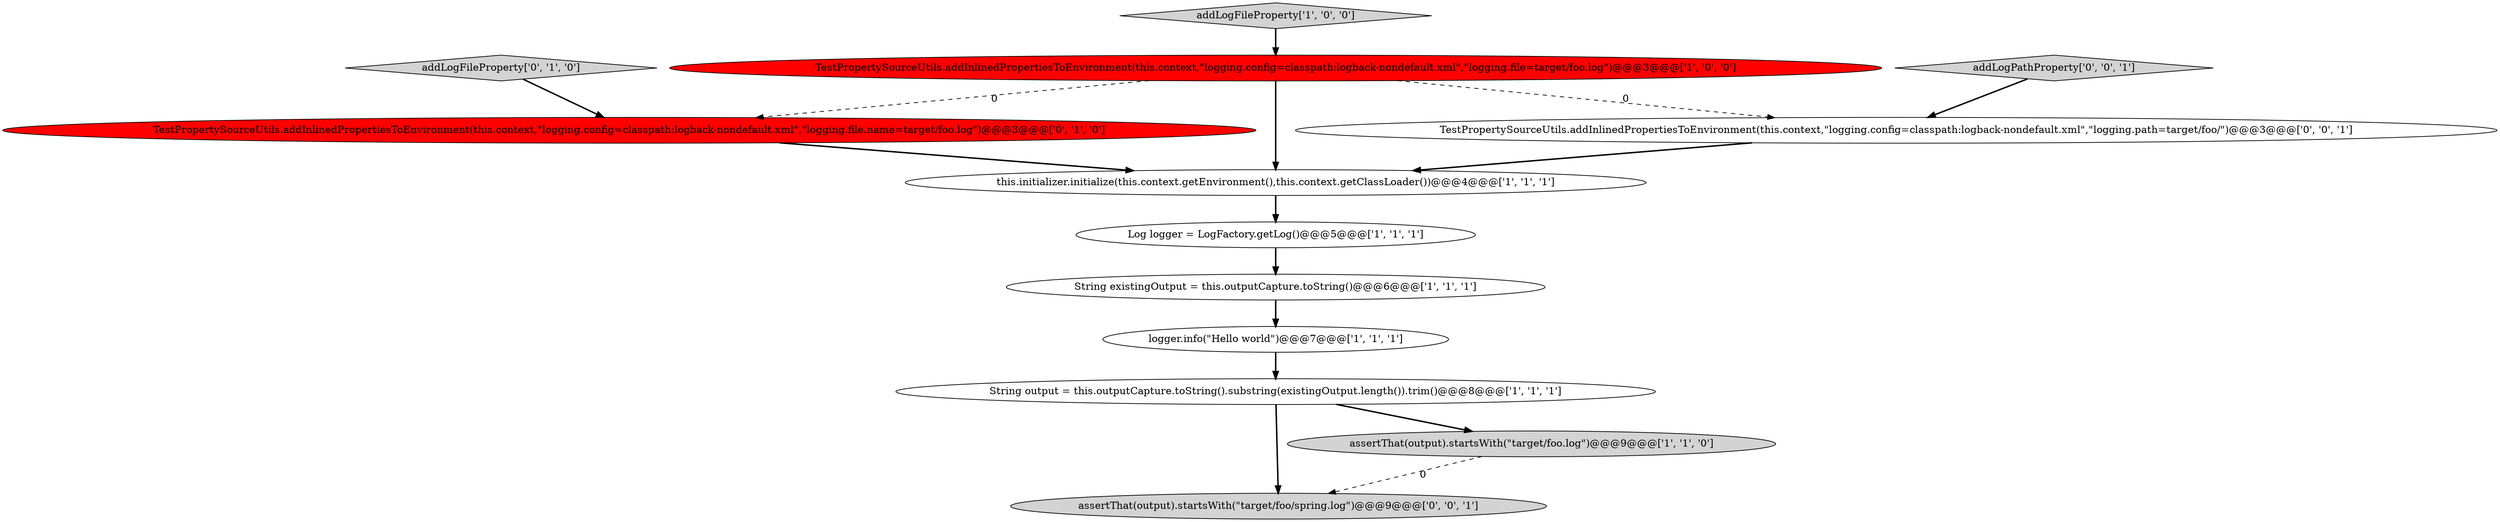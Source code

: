 digraph {
2 [style = filled, label = "TestPropertySourceUtils.addInlinedPropertiesToEnvironment(this.context,\"logging.config=classpath:logback-nondefault.xml\",\"logging.file=target/foo.log\")@@@3@@@['1', '0', '0']", fillcolor = red, shape = ellipse image = "AAA1AAABBB1BBB"];
3 [style = filled, label = "String output = this.outputCapture.toString().substring(existingOutput.length()).trim()@@@8@@@['1', '1', '1']", fillcolor = white, shape = ellipse image = "AAA0AAABBB1BBB"];
0 [style = filled, label = "String existingOutput = this.outputCapture.toString()@@@6@@@['1', '1', '1']", fillcolor = white, shape = ellipse image = "AAA0AAABBB1BBB"];
12 [style = filled, label = "TestPropertySourceUtils.addInlinedPropertiesToEnvironment(this.context,\"logging.config=classpath:logback-nondefault.xml\",\"logging.path=target/foo/\")@@@3@@@['0', '0', '1']", fillcolor = white, shape = ellipse image = "AAA0AAABBB3BBB"];
7 [style = filled, label = "logger.info(\"Hello world\")@@@7@@@['1', '1', '1']", fillcolor = white, shape = ellipse image = "AAA0AAABBB1BBB"];
1 [style = filled, label = "this.initializer.initialize(this.context.getEnvironment(),this.context.getClassLoader())@@@4@@@['1', '1', '1']", fillcolor = white, shape = ellipse image = "AAA0AAABBB1BBB"];
8 [style = filled, label = "TestPropertySourceUtils.addInlinedPropertiesToEnvironment(this.context,\"logging.config=classpath:logback-nondefault.xml\",\"logging.file.name=target/foo.log\")@@@3@@@['0', '1', '0']", fillcolor = red, shape = ellipse image = "AAA1AAABBB2BBB"];
9 [style = filled, label = "addLogFileProperty['0', '1', '0']", fillcolor = lightgray, shape = diamond image = "AAA0AAABBB2BBB"];
6 [style = filled, label = "addLogFileProperty['1', '0', '0']", fillcolor = lightgray, shape = diamond image = "AAA0AAABBB1BBB"];
10 [style = filled, label = "addLogPathProperty['0', '0', '1']", fillcolor = lightgray, shape = diamond image = "AAA0AAABBB3BBB"];
11 [style = filled, label = "assertThat(output).startsWith(\"target/foo/spring.log\")@@@9@@@['0', '0', '1']", fillcolor = lightgray, shape = ellipse image = "AAA0AAABBB3BBB"];
5 [style = filled, label = "Log logger = LogFactory.getLog()@@@5@@@['1', '1', '1']", fillcolor = white, shape = ellipse image = "AAA0AAABBB1BBB"];
4 [style = filled, label = "assertThat(output).startsWith(\"target/foo.log\")@@@9@@@['1', '1', '0']", fillcolor = lightgray, shape = ellipse image = "AAA0AAABBB1BBB"];
1->5 [style = bold, label=""];
3->11 [style = bold, label=""];
8->1 [style = bold, label=""];
2->12 [style = dashed, label="0"];
4->11 [style = dashed, label="0"];
5->0 [style = bold, label=""];
9->8 [style = bold, label=""];
12->1 [style = bold, label=""];
10->12 [style = bold, label=""];
3->4 [style = bold, label=""];
2->8 [style = dashed, label="0"];
2->1 [style = bold, label=""];
7->3 [style = bold, label=""];
0->7 [style = bold, label=""];
6->2 [style = bold, label=""];
}

